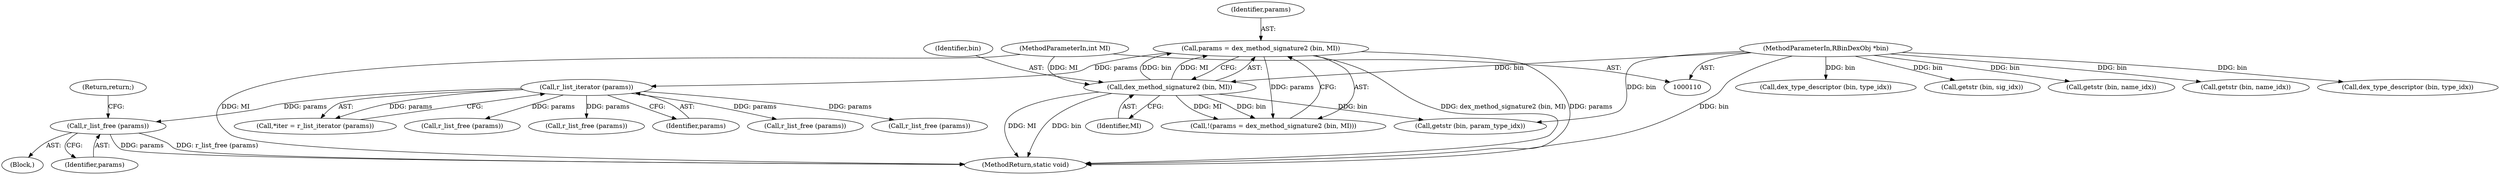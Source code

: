digraph "0_radare2_ad55822430a03fe075221b543efb434567e9e431@API" {
"1001045" [label="(Call,r_list_free (params))"];
"1000297" [label="(Call,r_list_iterator (params))"];
"1000283" [label="(Call,params = dex_method_signature2 (bin, MI))"];
"1000285" [label="(Call,dex_method_signature2 (bin, MI))"];
"1000112" [label="(MethodParameterIn,RBinDexObj *bin)"];
"1000114" [label="(MethodParameterIn,int MI)"];
"1000283" [label="(Call,params = dex_method_signature2 (bin, MI))"];
"1001046" [label="(Identifier,params)"];
"1000336" [label="(Call,getstr (bin, param_type_idx))"];
"1000114" [label="(MethodParameterIn,int MI)"];
"1000575" [label="(Call,getstr (bin, name_idx))"];
"1000491" [label="(Call,r_list_free (params))"];
"1000285" [label="(Call,dex_method_signature2 (bin, MI))"];
"1000584" [label="(Call,dex_type_descriptor (bin, type_idx))"];
"1000295" [label="(Call,*iter = r_list_iterator (params))"];
"1000286" [label="(Identifier,bin)"];
"1000760" [label="(Call,dex_type_descriptor (bin, type_idx))"];
"1001183" [label="(Call,r_list_free (params))"];
"1000776" [label="(Call,getstr (bin, sig_idx))"];
"1001040" [label="(Block,)"];
"1000112" [label="(MethodParameterIn,RBinDexObj *bin)"];
"1000284" [label="(Identifier,params)"];
"1000667" [label="(Call,r_list_free (params))"];
"1000282" [label="(Call,!(params = dex_method_signature2 (bin, MI)))"];
"1000298" [label="(Identifier,params)"];
"1001045" [label="(Call,r_list_free (params))"];
"1000297" [label="(Call,r_list_iterator (params))"];
"1000287" [label="(Identifier,MI)"];
"1001185" [label="(MethodReturn,static void)"];
"1001047" [label="(Return,return;)"];
"1000317" [label="(Call,r_list_free (params))"];
"1000751" [label="(Call,getstr (bin, name_idx))"];
"1001045" -> "1001040"  [label="AST: "];
"1001045" -> "1001046"  [label="CFG: "];
"1001046" -> "1001045"  [label="AST: "];
"1001047" -> "1001045"  [label="CFG: "];
"1001045" -> "1001185"  [label="DDG: r_list_free (params)"];
"1001045" -> "1001185"  [label="DDG: params"];
"1000297" -> "1001045"  [label="DDG: params"];
"1000297" -> "1000295"  [label="AST: "];
"1000297" -> "1000298"  [label="CFG: "];
"1000298" -> "1000297"  [label="AST: "];
"1000295" -> "1000297"  [label="CFG: "];
"1000297" -> "1000295"  [label="DDG: params"];
"1000283" -> "1000297"  [label="DDG: params"];
"1000297" -> "1000317"  [label="DDG: params"];
"1000297" -> "1000491"  [label="DDG: params"];
"1000297" -> "1000667"  [label="DDG: params"];
"1000297" -> "1001183"  [label="DDG: params"];
"1000283" -> "1000282"  [label="AST: "];
"1000283" -> "1000285"  [label="CFG: "];
"1000284" -> "1000283"  [label="AST: "];
"1000285" -> "1000283"  [label="AST: "];
"1000282" -> "1000283"  [label="CFG: "];
"1000283" -> "1001185"  [label="DDG: dex_method_signature2 (bin, MI)"];
"1000283" -> "1001185"  [label="DDG: params"];
"1000283" -> "1000282"  [label="DDG: params"];
"1000285" -> "1000283"  [label="DDG: bin"];
"1000285" -> "1000283"  [label="DDG: MI"];
"1000285" -> "1000287"  [label="CFG: "];
"1000286" -> "1000285"  [label="AST: "];
"1000287" -> "1000285"  [label="AST: "];
"1000285" -> "1001185"  [label="DDG: bin"];
"1000285" -> "1001185"  [label="DDG: MI"];
"1000285" -> "1000282"  [label="DDG: bin"];
"1000285" -> "1000282"  [label="DDG: MI"];
"1000112" -> "1000285"  [label="DDG: bin"];
"1000114" -> "1000285"  [label="DDG: MI"];
"1000285" -> "1000336"  [label="DDG: bin"];
"1000112" -> "1000110"  [label="AST: "];
"1000112" -> "1001185"  [label="DDG: bin"];
"1000112" -> "1000336"  [label="DDG: bin"];
"1000112" -> "1000575"  [label="DDG: bin"];
"1000112" -> "1000584"  [label="DDG: bin"];
"1000112" -> "1000751"  [label="DDG: bin"];
"1000112" -> "1000760"  [label="DDG: bin"];
"1000112" -> "1000776"  [label="DDG: bin"];
"1000114" -> "1000110"  [label="AST: "];
"1000114" -> "1001185"  [label="DDG: MI"];
}
